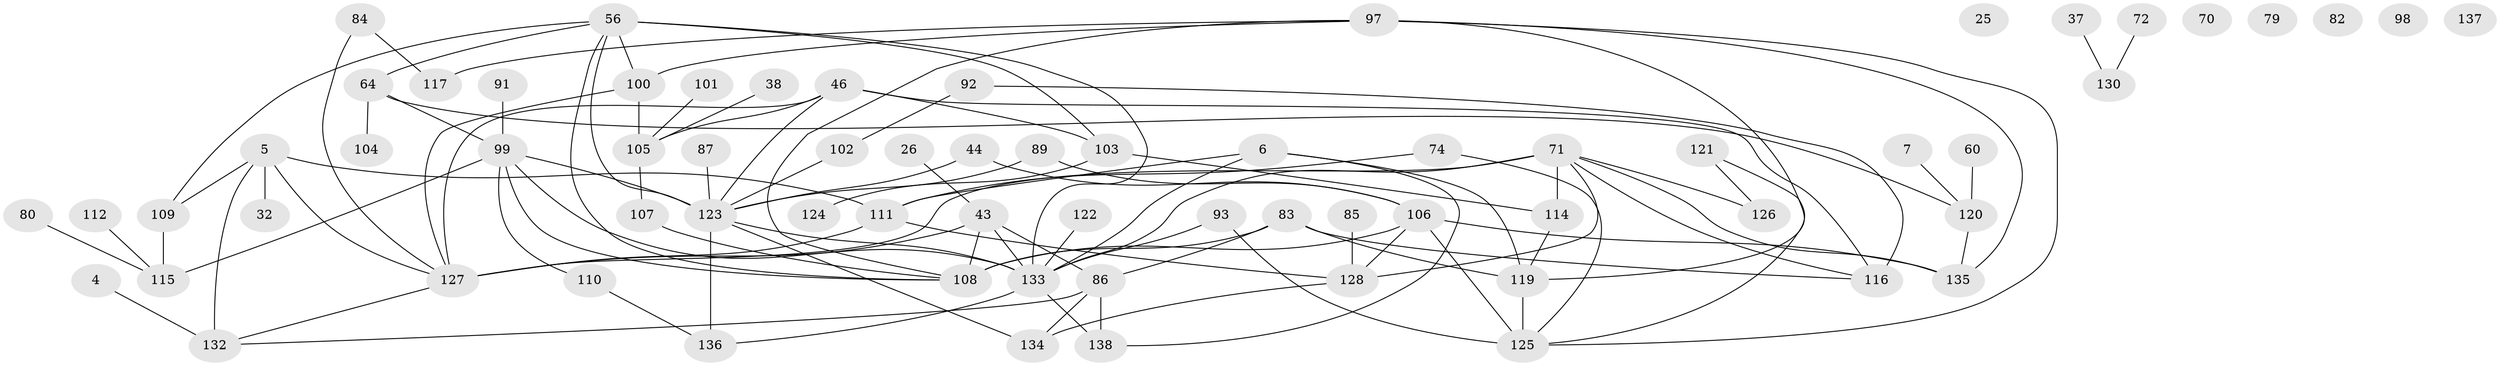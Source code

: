 // original degree distribution, {2: 0.2391304347826087, 1: 0.1956521739130435, 3: 0.21739130434782608, 6: 0.036231884057971016, 4: 0.13043478260869565, 5: 0.12318840579710146, 0: 0.043478260869565216, 7: 0.014492753623188406}
// Generated by graph-tools (version 1.1) at 2025/39/03/09/25 04:39:20]
// undirected, 69 vertices, 106 edges
graph export_dot {
graph [start="1"]
  node [color=gray90,style=filled];
  4;
  5;
  6;
  7;
  25;
  26;
  32;
  37;
  38;
  43 [super="+34+33"];
  44;
  46 [super="+18+30"];
  56 [super="+55"];
  60;
  64 [super="+48+31"];
  70;
  71 [super="+63"];
  72;
  74;
  79;
  80;
  82;
  83 [super="+61+57+28"];
  84;
  85;
  86 [super="+76"];
  87;
  89;
  91;
  92;
  93;
  97 [super="+49+77"];
  98;
  99 [super="+45"];
  100;
  101;
  102 [super="+2"];
  103;
  104;
  105 [super="+58"];
  106 [super="+39+95"];
  107 [super="+75"];
  108 [super="+9+78"];
  109;
  110 [super="+88+40"];
  111 [super="+14+23+73"];
  112;
  114 [super="+81+12+1"];
  115;
  116 [super="+13"];
  117 [super="+35"];
  119 [super="+94"];
  120;
  121;
  122;
  123 [super="+41+21+42+113"];
  124;
  125 [super="+52"];
  126;
  127 [super="+66"];
  128 [super="+59"];
  130;
  132 [super="+90"];
  133 [super="+67+131"];
  134 [super="+20+68"];
  135 [super="+69"];
  136 [super="+129"];
  137;
  138 [super="+96"];
  4 -- 132;
  5 -- 32;
  5 -- 109;
  5 -- 127;
  5 -- 132 [weight=2];
  5 -- 111;
  6 -- 119 [weight=2];
  6 -- 138;
  6 -- 111 [weight=2];
  6 -- 133;
  7 -- 120;
  26 -- 43;
  37 -- 130;
  38 -- 105;
  43 -- 86;
  43 -- 127 [weight=2];
  43 -- 108 [weight=2];
  43 -- 133 [weight=3];
  44 -- 123;
  44 -- 106;
  46 -- 103;
  46 -- 105;
  46 -- 123;
  46 -- 116;
  46 -- 127;
  56 -- 109;
  56 -- 133 [weight=2];
  56 -- 100;
  56 -- 103;
  56 -- 108;
  56 -- 123;
  56 -- 64;
  60 -- 120;
  64 -- 99;
  64 -- 120;
  64 -- 104;
  71 -- 116;
  71 -- 127 [weight=2];
  71 -- 128;
  71 -- 114;
  71 -- 133 [weight=2];
  71 -- 126;
  71 -- 135;
  72 -- 130;
  74 -- 125;
  74 -- 111;
  80 -- 115;
  83 -- 108 [weight=2];
  83 -- 116;
  83 -- 86;
  83 -- 119;
  84 -- 117;
  84 -- 127;
  85 -- 128;
  86 -- 132;
  86 -- 134;
  86 -- 138;
  87 -- 123;
  89 -- 106;
  89 -- 123;
  91 -- 99;
  92 -- 102;
  92 -- 116;
  93 -- 125;
  93 -- 133;
  97 -- 117;
  97 -- 119;
  97 -- 100;
  97 -- 135;
  97 -- 108;
  97 -- 125;
  99 -- 108;
  99 -- 123 [weight=2];
  99 -- 115;
  99 -- 133;
  99 -- 110;
  100 -- 105;
  100 -- 127 [weight=2];
  101 -- 105;
  102 -- 123;
  103 -- 124;
  103 -- 114;
  105 -- 107;
  106 -- 125 [weight=2];
  106 -- 108 [weight=2];
  106 -- 128;
  106 -- 135;
  107 -- 108;
  109 -- 115;
  110 -- 136;
  111 -- 127;
  111 -- 128;
  112 -- 115;
  114 -- 119;
  119 -- 125;
  120 -- 135;
  121 -- 125;
  121 -- 126;
  122 -- 133;
  123 -- 133;
  123 -- 134;
  123 -- 136 [weight=2];
  127 -- 132;
  128 -- 134;
  133 -- 138 [weight=2];
  133 -- 136;
}
